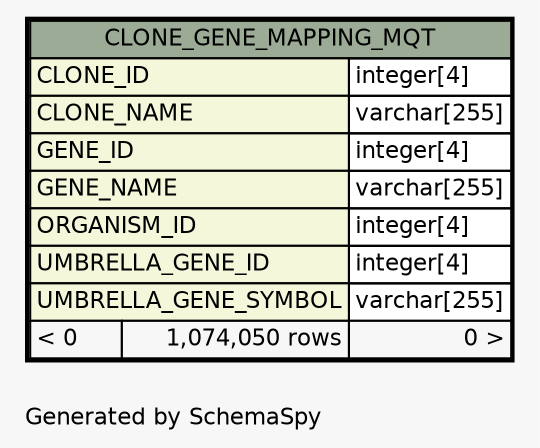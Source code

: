 // dot 2.38.0 on Windows 10 10.0
// SchemaSpy rev Unknown
digraph "oneDegreeRelationshipsDiagram" {
  graph [
    rankdir="RL"
    bgcolor="#f7f7f7"
    label="\nGenerated by SchemaSpy"
    labeljust="l"
    nodesep="0.18"
    ranksep="0.46"
    fontname="Helvetica"
    fontsize="11"
  ];
  node [
    fontname="Helvetica"
    fontsize="11"
    shape="plaintext"
  ];
  edge [
    arrowsize="0.8"
  ];
  "CLONE_GENE_MAPPING_MQT" [
    label=<
    <TABLE BORDER="2" CELLBORDER="1" CELLSPACING="0" BGCOLOR="#ffffff">
      <TR><TD COLSPAN="3" BGCOLOR="#9bab96" ALIGN="CENTER">CLONE_GENE_MAPPING_MQT</TD></TR>
      <TR><TD PORT="CLONE_ID" COLSPAN="2" BGCOLOR="#f4f7da" ALIGN="LEFT">CLONE_ID</TD><TD PORT="CLONE_ID.type" ALIGN="LEFT">integer[4]</TD></TR>
      <TR><TD PORT="CLONE_NAME" COLSPAN="2" BGCOLOR="#f4f7da" ALIGN="LEFT">CLONE_NAME</TD><TD PORT="CLONE_NAME.type" ALIGN="LEFT">varchar[255]</TD></TR>
      <TR><TD PORT="GENE_ID" COLSPAN="2" BGCOLOR="#f4f7da" ALIGN="LEFT">GENE_ID</TD><TD PORT="GENE_ID.type" ALIGN="LEFT">integer[4]</TD></TR>
      <TR><TD PORT="GENE_NAME" COLSPAN="2" BGCOLOR="#f4f7da" ALIGN="LEFT">GENE_NAME</TD><TD PORT="GENE_NAME.type" ALIGN="LEFT">varchar[255]</TD></TR>
      <TR><TD PORT="ORGANISM_ID" COLSPAN="2" BGCOLOR="#f4f7da" ALIGN="LEFT">ORGANISM_ID</TD><TD PORT="ORGANISM_ID.type" ALIGN="LEFT">integer[4]</TD></TR>
      <TR><TD PORT="UMBRELLA_GENE_ID" COLSPAN="2" BGCOLOR="#f4f7da" ALIGN="LEFT">UMBRELLA_GENE_ID</TD><TD PORT="UMBRELLA_GENE_ID.type" ALIGN="LEFT">integer[4]</TD></TR>
      <TR><TD PORT="UMBRELLA_GENE_SYMBOL" COLSPAN="2" BGCOLOR="#f4f7da" ALIGN="LEFT">UMBRELLA_GENE_SYMBOL</TD><TD PORT="UMBRELLA_GENE_SYMBOL.type" ALIGN="LEFT">varchar[255]</TD></TR>
      <TR><TD ALIGN="LEFT" BGCOLOR="#f7f7f7">&lt; 0</TD><TD ALIGN="RIGHT" BGCOLOR="#f7f7f7">1,074,050 rows</TD><TD ALIGN="RIGHT" BGCOLOR="#f7f7f7">0 &gt;</TD></TR>
    </TABLE>>
    URL="CLONE_GENE_MAPPING_MQT.html"
    tooltip="CLONE_GENE_MAPPING_MQT"
  ];
}

